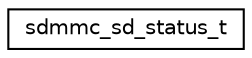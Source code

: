 digraph "Graphical Class Hierarchy"
{
 // LATEX_PDF_SIZE
  edge [fontname="Helvetica",fontsize="10",labelfontname="Helvetica",labelfontsize="10"];
  node [fontname="Helvetica",fontsize="10",shape=record];
  rankdir="LR";
  Node0 [label="sdmmc_sd_status_t",height=0.2,width=0.4,color="black", fillcolor="white", style="filled",URL="$structsdmmc__sd__status__t.html",tooltip="SD Status (SD Memory Card only)"];
}
